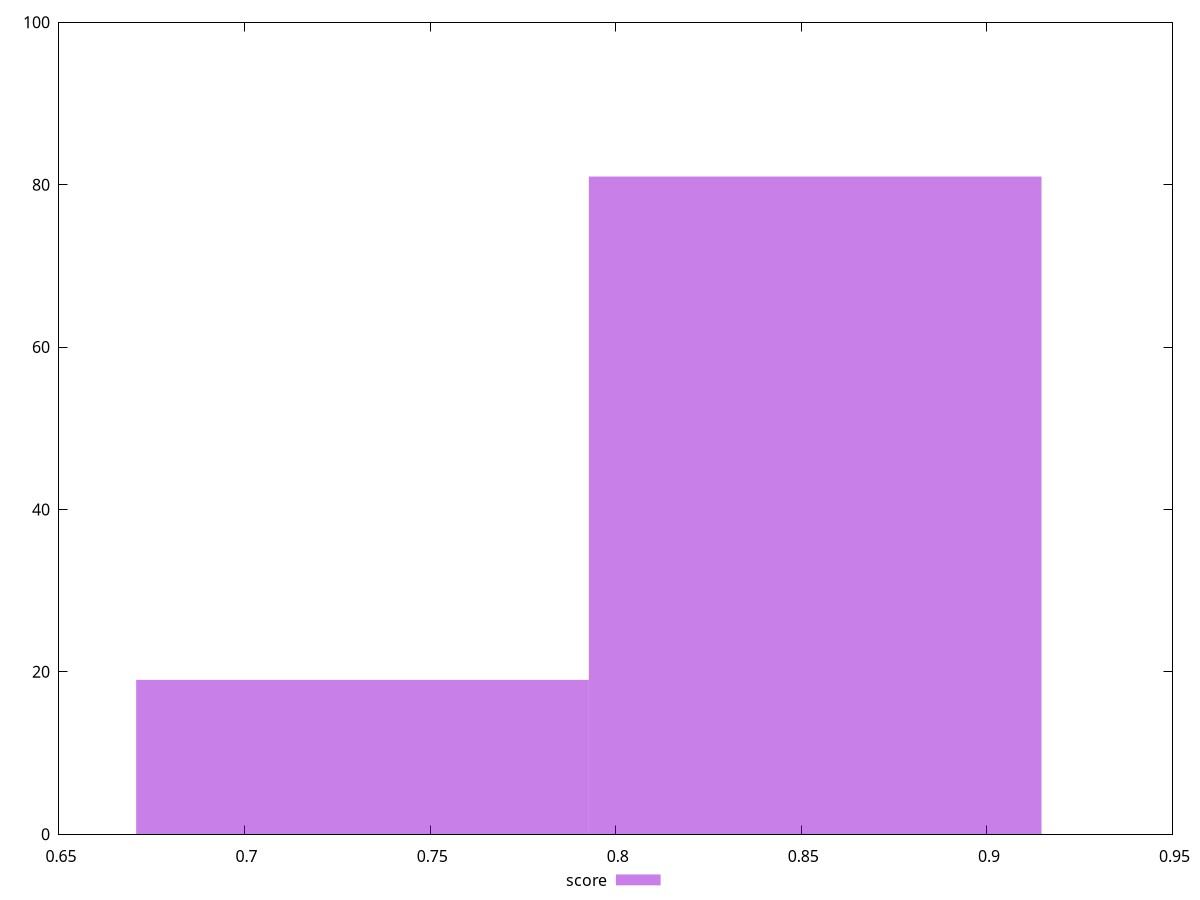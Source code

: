 reset
set terminal svg size 640, 490 enhanced background rgb 'white'
set output "reprap/uses-http2/samples/pages+cached+noexternal+nosvg/score/histogram.svg"

$score <<EOF
0.8537308809783615 81
0.7317693265528813 19
EOF

set key outside below
set boxwidth 0.1219615544254802
set yrange [0:100]
set style fill transparent solid 0.5 noborder

plot \
  $score title "score" with boxes, \


reset